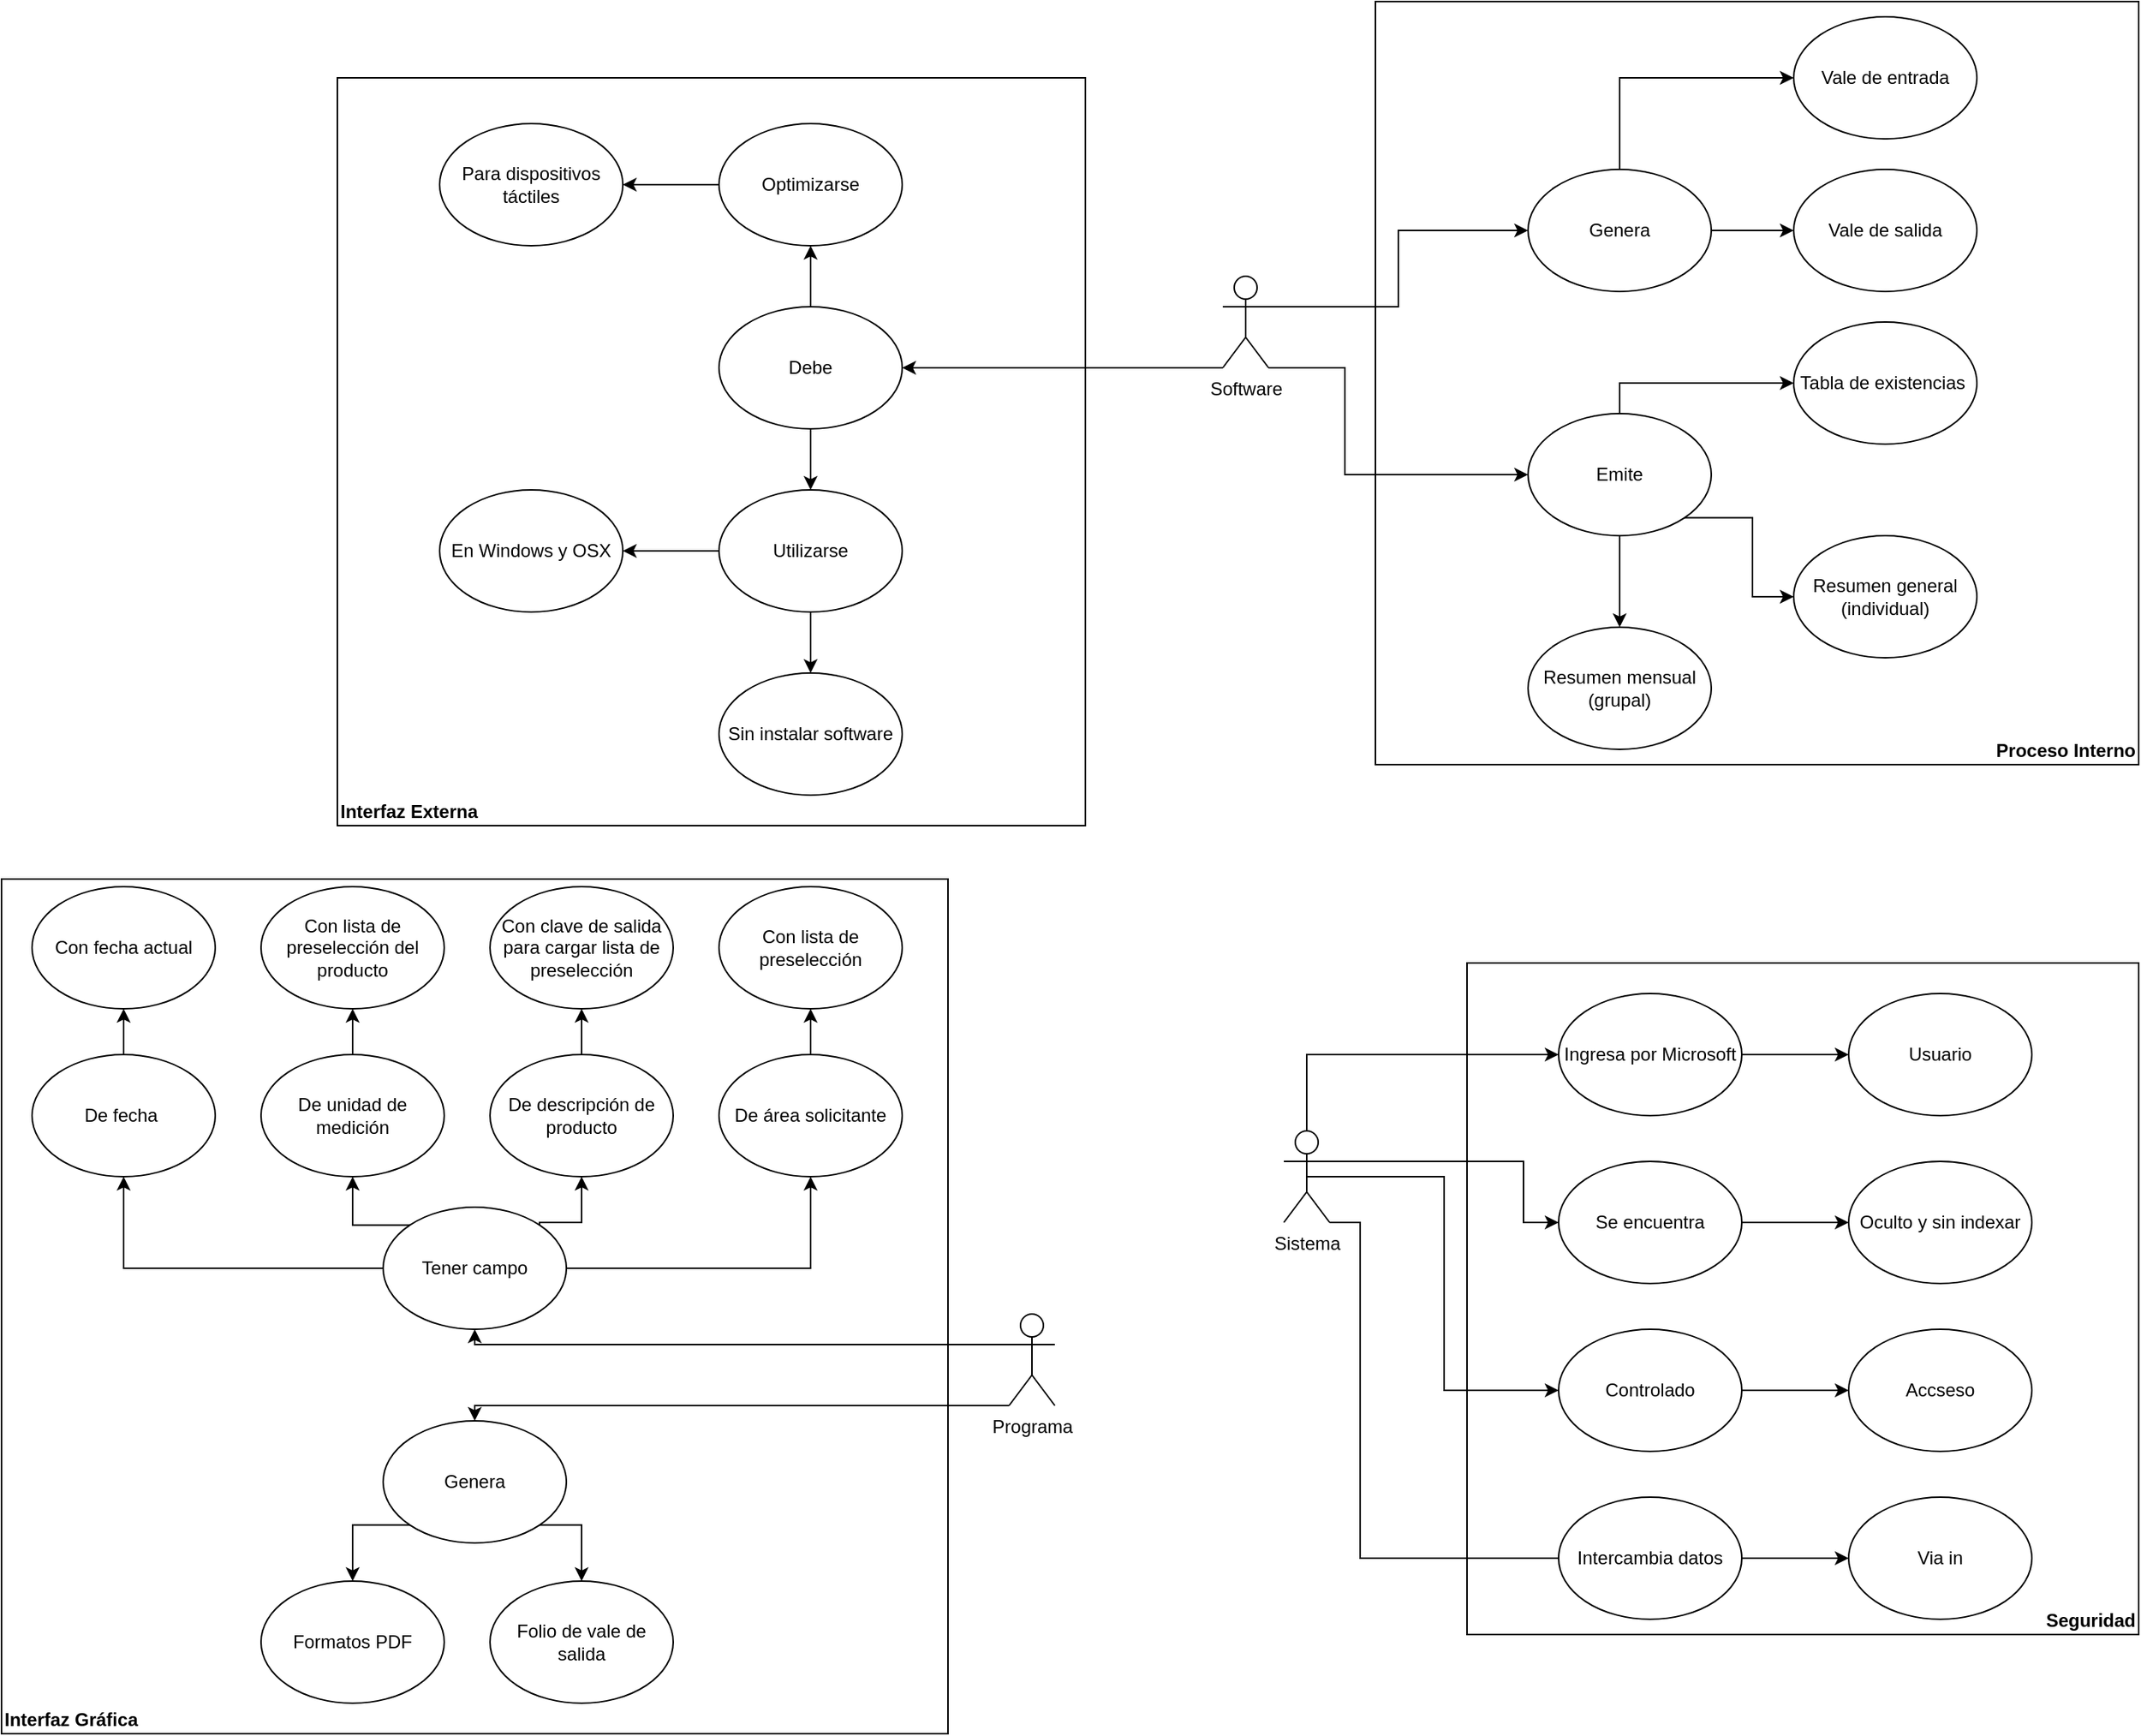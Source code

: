 <mxfile version="15.4.1" type="github">
  <diagram id="mMJFYf8Rlo5IH9Sz5jG6" name="Page-1">
    <mxGraphModel dx="1736" dy="620" grid="1" gridSize="10" guides="1" tooltips="1" connect="1" arrows="1" fold="1" page="1" pageScale="1" pageWidth="827" pageHeight="1169" math="0" shadow="0">
      <root>
        <mxCell id="0" />
        <mxCell id="1" parent="0" />
        <mxCell id="1qKgNebjgX6SNmbc9sxb-7" value="&lt;b&gt;Interfaz Externa&lt;/b&gt;" style="whiteSpace=wrap;html=1;aspect=fixed;align=left;verticalAlign=bottom;" parent="1" vertex="1">
          <mxGeometry x="-540" y="60" width="490" height="490" as="geometry" />
        </mxCell>
        <mxCell id="1f5yvqptwa6PT-ne1A23-19" value="&lt;b&gt;Proceso Interno&lt;/b&gt;" style="whiteSpace=wrap;html=1;aspect=fixed;align=right;verticalAlign=bottom;" parent="1" vertex="1">
          <mxGeometry x="140" y="10" width="500" height="500" as="geometry" />
        </mxCell>
        <mxCell id="1f5yvqptwa6PT-ne1A23-1" value="Vale de entrada" style="ellipse;whiteSpace=wrap;html=1;" parent="1" vertex="1">
          <mxGeometry x="414" y="20" width="120" height="80" as="geometry" />
        </mxCell>
        <mxCell id="1f5yvqptwa6PT-ne1A23-11" style="edgeStyle=orthogonalEdgeStyle;rounded=0;orthogonalLoop=1;jettySize=auto;html=1;exitX=1;exitY=1;exitDx=0;exitDy=0;exitPerimeter=0;entryX=0;entryY=0.5;entryDx=0;entryDy=0;" parent="1" source="1f5yvqptwa6PT-ne1A23-2" target="1f5yvqptwa6PT-ne1A23-9" edge="1">
          <mxGeometry relative="1" as="geometry">
            <Array as="points">
              <mxPoint x="120" y="250" />
              <mxPoint x="120" y="320" />
            </Array>
          </mxGeometry>
        </mxCell>
        <mxCell id="1f5yvqptwa6PT-ne1A23-17" style="edgeStyle=orthogonalEdgeStyle;rounded=0;orthogonalLoop=1;jettySize=auto;html=1;exitX=1;exitY=0.333;exitDx=0;exitDy=0;exitPerimeter=0;" parent="1" source="1f5yvqptwa6PT-ne1A23-2" target="1f5yvqptwa6PT-ne1A23-4" edge="1">
          <mxGeometry relative="1" as="geometry" />
        </mxCell>
        <mxCell id="1qKgNebjgX6SNmbc9sxb-14" style="edgeStyle=orthogonalEdgeStyle;rounded=0;orthogonalLoop=1;jettySize=auto;html=1;exitX=0;exitY=1;exitDx=0;exitDy=0;exitPerimeter=0;entryX=1;entryY=0.5;entryDx=0;entryDy=0;" parent="1" source="1f5yvqptwa6PT-ne1A23-2" target="1qKgNebjgX6SNmbc9sxb-9" edge="1">
          <mxGeometry relative="1" as="geometry">
            <Array as="points">
              <mxPoint x="-170" y="250" />
            </Array>
          </mxGeometry>
        </mxCell>
        <mxCell id="1f5yvqptwa6PT-ne1A23-2" value="Software" style="shape=umlActor;verticalLabelPosition=bottom;verticalAlign=top;html=1;outlineConnect=0;" parent="1" vertex="1">
          <mxGeometry x="40" y="190" width="30" height="60" as="geometry" />
        </mxCell>
        <mxCell id="1f5yvqptwa6PT-ne1A23-3" value="Vale de salida" style="ellipse;whiteSpace=wrap;html=1;" parent="1" vertex="1">
          <mxGeometry x="414" y="120" width="120" height="80" as="geometry" />
        </mxCell>
        <mxCell id="1f5yvqptwa6PT-ne1A23-6" style="edgeStyle=orthogonalEdgeStyle;rounded=0;orthogonalLoop=1;jettySize=auto;html=1;exitX=1;exitY=0.5;exitDx=0;exitDy=0;" parent="1" source="1f5yvqptwa6PT-ne1A23-4" target="1f5yvqptwa6PT-ne1A23-3" edge="1">
          <mxGeometry relative="1" as="geometry" />
        </mxCell>
        <mxCell id="1f5yvqptwa6PT-ne1A23-7" style="edgeStyle=orthogonalEdgeStyle;rounded=0;orthogonalLoop=1;jettySize=auto;html=1;exitX=0.5;exitY=0;exitDx=0;exitDy=0;entryX=0;entryY=0.5;entryDx=0;entryDy=0;" parent="1" source="1f5yvqptwa6PT-ne1A23-4" target="1f5yvqptwa6PT-ne1A23-1" edge="1">
          <mxGeometry relative="1" as="geometry" />
        </mxCell>
        <mxCell id="1f5yvqptwa6PT-ne1A23-4" value="Genera" style="ellipse;whiteSpace=wrap;html=1;" parent="1" vertex="1">
          <mxGeometry x="240" y="120" width="120" height="80" as="geometry" />
        </mxCell>
        <mxCell id="1f5yvqptwa6PT-ne1A23-15" style="edgeStyle=orthogonalEdgeStyle;rounded=0;orthogonalLoop=1;jettySize=auto;html=1;exitX=0.5;exitY=1;exitDx=0;exitDy=0;" parent="1" source="1f5yvqptwa6PT-ne1A23-9" target="1f5yvqptwa6PT-ne1A23-14" edge="1">
          <mxGeometry relative="1" as="geometry" />
        </mxCell>
        <mxCell id="1f5yvqptwa6PT-ne1A23-20" style="edgeStyle=orthogonalEdgeStyle;rounded=0;orthogonalLoop=1;jettySize=auto;html=1;exitX=0.5;exitY=0;exitDx=0;exitDy=0;entryX=0;entryY=0.5;entryDx=0;entryDy=0;" parent="1" source="1f5yvqptwa6PT-ne1A23-9" target="1f5yvqptwa6PT-ne1A23-12" edge="1">
          <mxGeometry relative="1" as="geometry" />
        </mxCell>
        <mxCell id="1f5yvqptwa6PT-ne1A23-21" style="edgeStyle=orthogonalEdgeStyle;rounded=0;orthogonalLoop=1;jettySize=auto;html=1;exitX=1;exitY=1;exitDx=0;exitDy=0;entryX=0;entryY=0.5;entryDx=0;entryDy=0;" parent="1" source="1f5yvqptwa6PT-ne1A23-9" target="1f5yvqptwa6PT-ne1A23-13" edge="1">
          <mxGeometry relative="1" as="geometry" />
        </mxCell>
        <mxCell id="1f5yvqptwa6PT-ne1A23-9" value="Emite" style="ellipse;whiteSpace=wrap;html=1;" parent="1" vertex="1">
          <mxGeometry x="240" y="280" width="120" height="80" as="geometry" />
        </mxCell>
        <mxCell id="1f5yvqptwa6PT-ne1A23-12" value="Tabla de existencias&amp;nbsp;" style="ellipse;whiteSpace=wrap;html=1;" parent="1" vertex="1">
          <mxGeometry x="414" y="220" width="120" height="80" as="geometry" />
        </mxCell>
        <mxCell id="1f5yvqptwa6PT-ne1A23-13" value="Resumen general (individual)" style="ellipse;whiteSpace=wrap;html=1;" parent="1" vertex="1">
          <mxGeometry x="414" y="360" width="120" height="80" as="geometry" />
        </mxCell>
        <mxCell id="1f5yvqptwa6PT-ne1A23-14" value="Resumen mensual (grupal)" style="ellipse;whiteSpace=wrap;html=1;" parent="1" vertex="1">
          <mxGeometry x="240" y="420" width="120" height="80" as="geometry" />
        </mxCell>
        <mxCell id="1f5yvqptwa6PT-ne1A23-22" value="&lt;b&gt;Seguridad&lt;/b&gt;" style="whiteSpace=wrap;html=1;aspect=fixed;align=right;verticalAlign=bottom;" parent="1" vertex="1">
          <mxGeometry x="200" y="640" width="440" height="440" as="geometry" />
        </mxCell>
        <mxCell id="1f5yvqptwa6PT-ne1A23-24" style="edgeStyle=orthogonalEdgeStyle;rounded=0;orthogonalLoop=1;jettySize=auto;html=1;exitX=1;exitY=0.333;exitDx=0;exitDy=0;exitPerimeter=0;entryX=0;entryY=0.5;entryDx=0;entryDy=0;" parent="1" source="1f5yvqptwa6PT-ne1A23-26" target="1f5yvqptwa6PT-ne1A23-34" edge="1">
          <mxGeometry relative="1" as="geometry">
            <Array as="points">
              <mxPoint x="237" y="770" />
              <mxPoint x="237" y="810" />
            </Array>
          </mxGeometry>
        </mxCell>
        <mxCell id="1f5yvqptwa6PT-ne1A23-42" style="edgeStyle=orthogonalEdgeStyle;rounded=0;orthogonalLoop=1;jettySize=auto;html=1;exitX=0.5;exitY=0;exitDx=0;exitDy=0;exitPerimeter=0;entryX=0;entryY=0.5;entryDx=0;entryDy=0;" parent="1" source="1f5yvqptwa6PT-ne1A23-26" target="1f5yvqptwa6PT-ne1A23-30" edge="1">
          <mxGeometry relative="1" as="geometry" />
        </mxCell>
        <mxCell id="1f5yvqptwa6PT-ne1A23-43" style="edgeStyle=orthogonalEdgeStyle;rounded=0;orthogonalLoop=1;jettySize=auto;html=1;exitX=1;exitY=1;exitDx=0;exitDy=0;exitPerimeter=0;entryX=0;entryY=0.5;entryDx=0;entryDy=0;" parent="1" source="1f5yvqptwa6PT-ne1A23-26" target="1f5yvqptwa6PT-ne1A23-37" edge="1">
          <mxGeometry relative="1" as="geometry">
            <Array as="points">
              <mxPoint x="130" y="810" />
              <mxPoint x="130" y="1030" />
              <mxPoint x="270" y="1030" />
            </Array>
          </mxGeometry>
        </mxCell>
        <mxCell id="1qKgNebjgX6SNmbc9sxb-3" style="edgeStyle=orthogonalEdgeStyle;rounded=0;orthogonalLoop=1;jettySize=auto;html=1;exitX=0.5;exitY=0.5;exitDx=0;exitDy=0;exitPerimeter=0;entryX=0;entryY=0.5;entryDx=0;entryDy=0;" parent="1" source="1f5yvqptwa6PT-ne1A23-26" target="1qKgNebjgX6SNmbc9sxb-1" edge="1">
          <mxGeometry relative="1" as="geometry" />
        </mxCell>
        <mxCell id="1f5yvqptwa6PT-ne1A23-26" value="Sistema" style="shape=umlActor;verticalLabelPosition=bottom;verticalAlign=top;html=1;outlineConnect=0;" parent="1" vertex="1">
          <mxGeometry x="80" y="750" width="30" height="60" as="geometry" />
        </mxCell>
        <mxCell id="1f5yvqptwa6PT-ne1A23-27" value="Usuario" style="ellipse;whiteSpace=wrap;html=1;" parent="1" vertex="1">
          <mxGeometry x="450" y="660" width="120" height="80" as="geometry" />
        </mxCell>
        <mxCell id="1f5yvqptwa6PT-ne1A23-28" style="edgeStyle=orthogonalEdgeStyle;rounded=0;orthogonalLoop=1;jettySize=auto;html=1;exitX=1;exitY=0.5;exitDx=0;exitDy=0;" parent="1" source="1f5yvqptwa6PT-ne1A23-30" target="1f5yvqptwa6PT-ne1A23-27" edge="1">
          <mxGeometry relative="1" as="geometry" />
        </mxCell>
        <mxCell id="1f5yvqptwa6PT-ne1A23-30" value="Ingresa por Microsoft" style="ellipse;whiteSpace=wrap;html=1;" parent="1" vertex="1">
          <mxGeometry x="260" y="660" width="120" height="80" as="geometry" />
        </mxCell>
        <mxCell id="1f5yvqptwa6PT-ne1A23-39" style="edgeStyle=orthogonalEdgeStyle;rounded=0;orthogonalLoop=1;jettySize=auto;html=1;exitX=1;exitY=0.5;exitDx=0;exitDy=0;entryX=0;entryY=0.5;entryDx=0;entryDy=0;" parent="1" source="1f5yvqptwa6PT-ne1A23-34" target="1f5yvqptwa6PT-ne1A23-35" edge="1">
          <mxGeometry relative="1" as="geometry" />
        </mxCell>
        <mxCell id="1f5yvqptwa6PT-ne1A23-34" value="Se encuentra" style="ellipse;whiteSpace=wrap;html=1;" parent="1" vertex="1">
          <mxGeometry x="260" y="770" width="120" height="80" as="geometry" />
        </mxCell>
        <mxCell id="1f5yvqptwa6PT-ne1A23-35" value="Oculto y sin indexar" style="ellipse;whiteSpace=wrap;html=1;" parent="1" vertex="1">
          <mxGeometry x="450" y="770" width="120" height="80" as="geometry" />
        </mxCell>
        <mxCell id="1f5yvqptwa6PT-ne1A23-41" value="" style="edgeStyle=orthogonalEdgeStyle;rounded=0;orthogonalLoop=1;jettySize=auto;html=1;" parent="1" source="1f5yvqptwa6PT-ne1A23-37" target="1f5yvqptwa6PT-ne1A23-40" edge="1">
          <mxGeometry relative="1" as="geometry" />
        </mxCell>
        <mxCell id="1f5yvqptwa6PT-ne1A23-37" value="Intercambia datos" style="ellipse;whiteSpace=wrap;html=1;" parent="1" vertex="1">
          <mxGeometry x="260" y="990" width="120" height="80" as="geometry" />
        </mxCell>
        <mxCell id="1f5yvqptwa6PT-ne1A23-40" value="Via in" style="ellipse;whiteSpace=wrap;html=1;" parent="1" vertex="1">
          <mxGeometry x="450" y="990" width="120" height="80" as="geometry" />
        </mxCell>
        <mxCell id="1qKgNebjgX6SNmbc9sxb-4" style="edgeStyle=orthogonalEdgeStyle;rounded=0;orthogonalLoop=1;jettySize=auto;html=1;exitX=1;exitY=0.5;exitDx=0;exitDy=0;entryX=0;entryY=0.5;entryDx=0;entryDy=0;" parent="1" source="1qKgNebjgX6SNmbc9sxb-1" target="1qKgNebjgX6SNmbc9sxb-2" edge="1">
          <mxGeometry relative="1" as="geometry" />
        </mxCell>
        <mxCell id="1qKgNebjgX6SNmbc9sxb-1" value="Controlado" style="ellipse;whiteSpace=wrap;html=1;" parent="1" vertex="1">
          <mxGeometry x="260" y="880" width="120" height="80" as="geometry" />
        </mxCell>
        <mxCell id="1qKgNebjgX6SNmbc9sxb-2" value="Accseso" style="ellipse;whiteSpace=wrap;html=1;" parent="1" vertex="1">
          <mxGeometry x="450" y="880" width="120" height="80" as="geometry" />
        </mxCell>
        <mxCell id="1qKgNebjgX6SNmbc9sxb-20" style="edgeStyle=orthogonalEdgeStyle;rounded=0;orthogonalLoop=1;jettySize=auto;html=1;exitX=0;exitY=0.5;exitDx=0;exitDy=0;entryX=1;entryY=0.5;entryDx=0;entryDy=0;" parent="1" source="1qKgNebjgX6SNmbc9sxb-8" target="1qKgNebjgX6SNmbc9sxb-17" edge="1">
          <mxGeometry relative="1" as="geometry" />
        </mxCell>
        <mxCell id="1qKgNebjgX6SNmbc9sxb-21" style="edgeStyle=orthogonalEdgeStyle;rounded=0;orthogonalLoop=1;jettySize=auto;html=1;exitX=0.5;exitY=1;exitDx=0;exitDy=0;entryX=0.5;entryY=0;entryDx=0;entryDy=0;" parent="1" source="1qKgNebjgX6SNmbc9sxb-8" target="1qKgNebjgX6SNmbc9sxb-18" edge="1">
          <mxGeometry relative="1" as="geometry" />
        </mxCell>
        <mxCell id="1qKgNebjgX6SNmbc9sxb-8" value="Utilizarse" style="ellipse;whiteSpace=wrap;html=1;" parent="1" vertex="1">
          <mxGeometry x="-290" y="330" width="120" height="80" as="geometry" />
        </mxCell>
        <mxCell id="1qKgNebjgX6SNmbc9sxb-19" style="edgeStyle=orthogonalEdgeStyle;rounded=0;orthogonalLoop=1;jettySize=auto;html=1;exitX=0.5;exitY=1;exitDx=0;exitDy=0;entryX=0.5;entryY=0;entryDx=0;entryDy=0;" parent="1" source="1qKgNebjgX6SNmbc9sxb-9" target="1qKgNebjgX6SNmbc9sxb-8" edge="1">
          <mxGeometry relative="1" as="geometry" />
        </mxCell>
        <mxCell id="1qKgNebjgX6SNmbc9sxb-22" style="edgeStyle=orthogonalEdgeStyle;rounded=0;orthogonalLoop=1;jettySize=auto;html=1;exitX=0.5;exitY=0;exitDx=0;exitDy=0;entryX=0.5;entryY=1;entryDx=0;entryDy=0;" parent="1" source="1qKgNebjgX6SNmbc9sxb-9" target="1qKgNebjgX6SNmbc9sxb-15" edge="1">
          <mxGeometry relative="1" as="geometry" />
        </mxCell>
        <mxCell id="1qKgNebjgX6SNmbc9sxb-9" value="Debe" style="ellipse;whiteSpace=wrap;html=1;" parent="1" vertex="1">
          <mxGeometry x="-290" y="210" width="120" height="80" as="geometry" />
        </mxCell>
        <mxCell id="1qKgNebjgX6SNmbc9sxb-23" style="edgeStyle=orthogonalEdgeStyle;rounded=0;orthogonalLoop=1;jettySize=auto;html=1;exitX=0;exitY=0.5;exitDx=0;exitDy=0;" parent="1" source="1qKgNebjgX6SNmbc9sxb-15" target="1qKgNebjgX6SNmbc9sxb-16" edge="1">
          <mxGeometry relative="1" as="geometry" />
        </mxCell>
        <mxCell id="1qKgNebjgX6SNmbc9sxb-15" value="Optimizarse" style="ellipse;whiteSpace=wrap;html=1;" parent="1" vertex="1">
          <mxGeometry x="-290" y="90" width="120" height="80" as="geometry" />
        </mxCell>
        <mxCell id="1qKgNebjgX6SNmbc9sxb-16" value="Para dispositivos táctiles" style="ellipse;whiteSpace=wrap;html=1;" parent="1" vertex="1">
          <mxGeometry x="-473" y="90" width="120" height="80" as="geometry" />
        </mxCell>
        <mxCell id="1qKgNebjgX6SNmbc9sxb-17" value="En Windows y OSX" style="ellipse;whiteSpace=wrap;html=1;" parent="1" vertex="1">
          <mxGeometry x="-473" y="330" width="120" height="80" as="geometry" />
        </mxCell>
        <mxCell id="1qKgNebjgX6SNmbc9sxb-18" value="Sin instalar software" style="ellipse;whiteSpace=wrap;html=1;" parent="1" vertex="1">
          <mxGeometry x="-290" y="450" width="120" height="80" as="geometry" />
        </mxCell>
        <mxCell id="INFrphiwq3gxntFgmZO0-1" value="Interfaz Gráfica" style="rounded=0;whiteSpace=wrap;html=1;align=left;verticalAlign=bottom;fontStyle=1" vertex="1" parent="1">
          <mxGeometry x="-760" y="585" width="620" height="560" as="geometry" />
        </mxCell>
        <mxCell id="INFrphiwq3gxntFgmZO0-25" style="edgeStyle=orthogonalEdgeStyle;rounded=0;orthogonalLoop=1;jettySize=auto;html=1;exitX=0;exitY=0.333;exitDx=0;exitDy=0;exitPerimeter=0;entryX=0.5;entryY=1;entryDx=0;entryDy=0;" edge="1" parent="1" source="INFrphiwq3gxntFgmZO0-2" target="INFrphiwq3gxntFgmZO0-4">
          <mxGeometry relative="1" as="geometry">
            <Array as="points">
              <mxPoint x="-450" y="890" />
            </Array>
          </mxGeometry>
        </mxCell>
        <mxCell id="INFrphiwq3gxntFgmZO0-28" style="edgeStyle=orthogonalEdgeStyle;rounded=0;orthogonalLoop=1;jettySize=auto;html=1;exitX=0;exitY=1;exitDx=0;exitDy=0;exitPerimeter=0;entryX=0.5;entryY=0;entryDx=0;entryDy=0;" edge="1" parent="1" source="INFrphiwq3gxntFgmZO0-2" target="INFrphiwq3gxntFgmZO0-10">
          <mxGeometry relative="1" as="geometry">
            <Array as="points">
              <mxPoint x="-100" y="930" />
              <mxPoint x="-450" y="930" />
            </Array>
          </mxGeometry>
        </mxCell>
        <mxCell id="INFrphiwq3gxntFgmZO0-2" value="Programa" style="shape=umlActor;verticalLabelPosition=bottom;verticalAlign=top;html=1;outlineConnect=0;" vertex="1" parent="1">
          <mxGeometry x="-100" y="870" width="30" height="60" as="geometry" />
        </mxCell>
        <mxCell id="INFrphiwq3gxntFgmZO0-19" style="edgeStyle=orthogonalEdgeStyle;rounded=0;orthogonalLoop=1;jettySize=auto;html=1;exitX=0;exitY=0;exitDx=0;exitDy=0;entryX=0.5;entryY=1;entryDx=0;entryDy=0;" edge="1" parent="1" source="INFrphiwq3gxntFgmZO0-4" target="INFrphiwq3gxntFgmZO0-5">
          <mxGeometry relative="1" as="geometry">
            <Array as="points">
              <mxPoint x="-530" y="812" />
            </Array>
          </mxGeometry>
        </mxCell>
        <mxCell id="INFrphiwq3gxntFgmZO0-21" style="edgeStyle=orthogonalEdgeStyle;rounded=0;orthogonalLoop=1;jettySize=auto;html=1;exitX=1;exitY=0.5;exitDx=0;exitDy=0;entryX=0.5;entryY=1;entryDx=0;entryDy=0;" edge="1" parent="1" source="INFrphiwq3gxntFgmZO0-4" target="INFrphiwq3gxntFgmZO0-6">
          <mxGeometry relative="1" as="geometry" />
        </mxCell>
        <mxCell id="INFrphiwq3gxntFgmZO0-23" style="edgeStyle=orthogonalEdgeStyle;rounded=0;orthogonalLoop=1;jettySize=auto;html=1;exitX=0;exitY=0.5;exitDx=0;exitDy=0;entryX=0.5;entryY=1;entryDx=0;entryDy=0;" edge="1" parent="1" source="INFrphiwq3gxntFgmZO0-4" target="INFrphiwq3gxntFgmZO0-8">
          <mxGeometry relative="1" as="geometry" />
        </mxCell>
        <mxCell id="INFrphiwq3gxntFgmZO0-24" style="edgeStyle=orthogonalEdgeStyle;rounded=0;orthogonalLoop=1;jettySize=auto;html=1;exitX=1;exitY=0;exitDx=0;exitDy=0;entryX=0.5;entryY=1;entryDx=0;entryDy=0;" edge="1" parent="1" source="INFrphiwq3gxntFgmZO0-4" target="INFrphiwq3gxntFgmZO0-7">
          <mxGeometry relative="1" as="geometry">
            <Array as="points">
              <mxPoint x="-408" y="810" />
              <mxPoint x="-380" y="810" />
            </Array>
          </mxGeometry>
        </mxCell>
        <mxCell id="INFrphiwq3gxntFgmZO0-4" value="Tener campo" style="ellipse;whiteSpace=wrap;html=1;align=center;verticalAlign=middle;" vertex="1" parent="1">
          <mxGeometry x="-510" y="800" width="120" height="80" as="geometry" />
        </mxCell>
        <mxCell id="INFrphiwq3gxntFgmZO0-30" style="edgeStyle=orthogonalEdgeStyle;rounded=0;orthogonalLoop=1;jettySize=auto;html=1;exitX=0.5;exitY=0;exitDx=0;exitDy=0;entryX=0.5;entryY=1;entryDx=0;entryDy=0;" edge="1" parent="1" source="INFrphiwq3gxntFgmZO0-5" target="INFrphiwq3gxntFgmZO0-13">
          <mxGeometry relative="1" as="geometry" />
        </mxCell>
        <mxCell id="INFrphiwq3gxntFgmZO0-5" value="De unidad de medición" style="ellipse;whiteSpace=wrap;html=1;align=center;verticalAlign=middle;" vertex="1" parent="1">
          <mxGeometry x="-590" y="700" width="120" height="80" as="geometry" />
        </mxCell>
        <mxCell id="INFrphiwq3gxntFgmZO0-32" style="edgeStyle=orthogonalEdgeStyle;rounded=0;orthogonalLoop=1;jettySize=auto;html=1;exitX=0.5;exitY=0;exitDx=0;exitDy=0;entryX=0.5;entryY=1;entryDx=0;entryDy=0;" edge="1" parent="1" source="INFrphiwq3gxntFgmZO0-6" target="INFrphiwq3gxntFgmZO0-11">
          <mxGeometry relative="1" as="geometry" />
        </mxCell>
        <mxCell id="INFrphiwq3gxntFgmZO0-6" value="De área solicitante" style="ellipse;whiteSpace=wrap;html=1;align=center;verticalAlign=middle;" vertex="1" parent="1">
          <mxGeometry x="-290" y="700" width="120" height="80" as="geometry" />
        </mxCell>
        <mxCell id="INFrphiwq3gxntFgmZO0-31" style="edgeStyle=orthogonalEdgeStyle;rounded=0;orthogonalLoop=1;jettySize=auto;html=1;exitX=0.5;exitY=0;exitDx=0;exitDy=0;entryX=0.5;entryY=1;entryDx=0;entryDy=0;" edge="1" parent="1" source="INFrphiwq3gxntFgmZO0-7" target="INFrphiwq3gxntFgmZO0-12">
          <mxGeometry relative="1" as="geometry" />
        </mxCell>
        <mxCell id="INFrphiwq3gxntFgmZO0-7" value="De descripción de producto" style="ellipse;whiteSpace=wrap;html=1;align=center;verticalAlign=middle;" vertex="1" parent="1">
          <mxGeometry x="-440" y="700" width="120" height="80" as="geometry" />
        </mxCell>
        <mxCell id="INFrphiwq3gxntFgmZO0-29" style="edgeStyle=orthogonalEdgeStyle;rounded=0;orthogonalLoop=1;jettySize=auto;html=1;exitX=0.5;exitY=0;exitDx=0;exitDy=0;" edge="1" parent="1" source="INFrphiwq3gxntFgmZO0-8" target="INFrphiwq3gxntFgmZO0-9">
          <mxGeometry relative="1" as="geometry" />
        </mxCell>
        <mxCell id="INFrphiwq3gxntFgmZO0-8" value="De fecha&amp;nbsp;" style="ellipse;whiteSpace=wrap;html=1;align=center;verticalAlign=middle;" vertex="1" parent="1">
          <mxGeometry x="-740" y="700" width="120" height="80" as="geometry" />
        </mxCell>
        <mxCell id="INFrphiwq3gxntFgmZO0-9" value="Con fecha actual" style="ellipse;whiteSpace=wrap;html=1;align=center;verticalAlign=middle;" vertex="1" parent="1">
          <mxGeometry x="-740" y="590" width="120" height="80" as="geometry" />
        </mxCell>
        <mxCell id="INFrphiwq3gxntFgmZO0-17" style="edgeStyle=orthogonalEdgeStyle;rounded=0;orthogonalLoop=1;jettySize=auto;html=1;exitX=1;exitY=1;exitDx=0;exitDy=0;entryX=0.5;entryY=0;entryDx=0;entryDy=0;" edge="1" parent="1" source="INFrphiwq3gxntFgmZO0-10" target="INFrphiwq3gxntFgmZO0-16">
          <mxGeometry relative="1" as="geometry">
            <Array as="points">
              <mxPoint x="-380" y="1008" />
            </Array>
          </mxGeometry>
        </mxCell>
        <mxCell id="INFrphiwq3gxntFgmZO0-18" style="edgeStyle=orthogonalEdgeStyle;rounded=0;orthogonalLoop=1;jettySize=auto;html=1;exitX=0;exitY=1;exitDx=0;exitDy=0;" edge="1" parent="1" source="INFrphiwq3gxntFgmZO0-10" target="INFrphiwq3gxntFgmZO0-15">
          <mxGeometry relative="1" as="geometry">
            <Array as="points">
              <mxPoint x="-530" y="1008" />
            </Array>
          </mxGeometry>
        </mxCell>
        <mxCell id="INFrphiwq3gxntFgmZO0-10" value="Genera" style="ellipse;whiteSpace=wrap;html=1;align=center;verticalAlign=middle;" vertex="1" parent="1">
          <mxGeometry x="-510" y="940" width="120" height="80" as="geometry" />
        </mxCell>
        <mxCell id="INFrphiwq3gxntFgmZO0-11" value="Con lista de preselección" style="ellipse;whiteSpace=wrap;html=1;align=center;verticalAlign=middle;" vertex="1" parent="1">
          <mxGeometry x="-290" y="590" width="120" height="80" as="geometry" />
        </mxCell>
        <mxCell id="INFrphiwq3gxntFgmZO0-12" value="Con clave de salida para cargar lista de preselección" style="ellipse;whiteSpace=wrap;html=1;align=center;verticalAlign=middle;" vertex="1" parent="1">
          <mxGeometry x="-440" y="590" width="120" height="80" as="geometry" />
        </mxCell>
        <mxCell id="INFrphiwq3gxntFgmZO0-13" value="Con lista de preselección del producto" style="ellipse;whiteSpace=wrap;html=1;align=center;verticalAlign=middle;" vertex="1" parent="1">
          <mxGeometry x="-590" y="590" width="120" height="80" as="geometry" />
        </mxCell>
        <mxCell id="INFrphiwq3gxntFgmZO0-15" value="Formatos PDF" style="ellipse;whiteSpace=wrap;html=1;align=center;verticalAlign=middle;" vertex="1" parent="1">
          <mxGeometry x="-590" y="1045" width="120" height="80" as="geometry" />
        </mxCell>
        <mxCell id="INFrphiwq3gxntFgmZO0-16" value="Folio de vale de salida" style="ellipse;whiteSpace=wrap;html=1;align=center;verticalAlign=middle;" vertex="1" parent="1">
          <mxGeometry x="-440" y="1045" width="120" height="80" as="geometry" />
        </mxCell>
      </root>
    </mxGraphModel>
  </diagram>
</mxfile>
